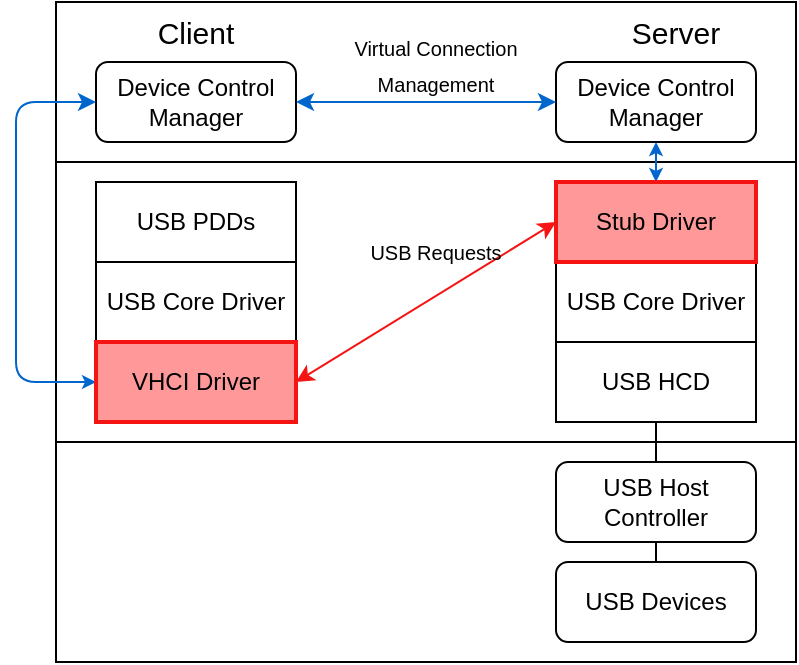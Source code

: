 <mxfile>
    <diagram id="zWDdNcj_KzXklL5AM0wb" name="第 1 页">
        <mxGraphModel dx="792" dy="445" grid="1" gridSize="10" guides="1" tooltips="1" connect="1" arrows="1" fold="1" page="1" pageScale="1" pageWidth="1169" pageHeight="827" math="0" shadow="0">
            <root>
                <mxCell id="0"/>
                <mxCell id="1" parent="0"/>
                <mxCell id="72" value="" style="rounded=0;whiteSpace=wrap;html=1;strokeColor=#000000;strokeWidth=1;fontSize=10;fillColor=none;" vertex="1" parent="1">
                    <mxGeometry x="500" y="170" width="370" height="80" as="geometry"/>
                </mxCell>
                <mxCell id="73" value="" style="rounded=0;whiteSpace=wrap;html=1;strokeColor=#000000;strokeWidth=1;fontSize=10;fillColor=none;" vertex="1" parent="1">
                    <mxGeometry x="500" y="250" width="370" height="140" as="geometry"/>
                </mxCell>
                <mxCell id="42" value="Device Control Manager" style="rounded=1;whiteSpace=wrap;html=1;" vertex="1" parent="1">
                    <mxGeometry x="520" y="200" width="100" height="40" as="geometry"/>
                </mxCell>
                <mxCell id="43" value="Device Control Manager" style="rounded=1;whiteSpace=wrap;html=1;" vertex="1" parent="1">
                    <mxGeometry x="750" y="200" width="100" height="40" as="geometry"/>
                </mxCell>
                <mxCell id="44" value="USB PDDs" style="rounded=0;whiteSpace=wrap;html=1;" vertex="1" parent="1">
                    <mxGeometry x="520" y="260" width="100" height="40" as="geometry"/>
                </mxCell>
                <mxCell id="49" value="USB HCD" style="rounded=0;whiteSpace=wrap;html=1;" vertex="1" parent="1">
                    <mxGeometry x="750" y="340" width="100" height="40" as="geometry"/>
                </mxCell>
                <mxCell id="51" value="&lt;font style=&quot;font-size: 15px;&quot;&gt;Client&lt;/font&gt;" style="text;html=1;strokeColor=none;fillColor=none;align=center;verticalAlign=middle;whiteSpace=wrap;rounded=0;" vertex="1" parent="1">
                    <mxGeometry x="540" y="170" width="60" height="30" as="geometry"/>
                </mxCell>
                <mxCell id="52" value="&lt;font style=&quot;font-size: 15px;&quot;&gt;Server&lt;/font&gt;" style="text;html=1;strokeColor=none;fillColor=none;align=center;verticalAlign=middle;whiteSpace=wrap;rounded=0;" vertex="1" parent="1">
                    <mxGeometry x="780" y="170" width="60" height="30" as="geometry"/>
                </mxCell>
                <mxCell id="53" value="" style="endArrow=classic;startArrow=classic;html=1;fontSize=15;exitX=1;exitY=0.5;exitDx=0;exitDy=0;entryX=0;entryY=0.5;entryDx=0;entryDy=0;strokeColor=#0066CC;" edge="1" parent="1" source="42" target="43">
                    <mxGeometry width="50" height="50" relative="1" as="geometry">
                        <mxPoint x="770" y="320" as="sourcePoint"/>
                        <mxPoint x="820" y="270" as="targetPoint"/>
                    </mxGeometry>
                </mxCell>
                <mxCell id="54" value="&lt;font style=&quot;font-size: 10px;&quot;&gt;Virtual Connection&lt;br&gt;Management&lt;br&gt;&lt;/font&gt;" style="text;html=1;strokeColor=none;fillColor=none;align=center;verticalAlign=middle;whiteSpace=wrap;rounded=0;fontSize=15;" vertex="1" parent="1">
                    <mxGeometry x="640" y="180" width="100" height="40" as="geometry"/>
                </mxCell>
                <mxCell id="55" value="" style="endArrow=classic;startArrow=classic;html=1;fontSize=12;strokeColor=#F51414;exitX=1;exitY=0.5;exitDx=0;exitDy=0;entryX=0;entryY=0.5;entryDx=0;entryDy=0;strokeWidth=1;endSize=6;" edge="1" parent="1" source="46" target="62">
                    <mxGeometry width="50" height="50" relative="1" as="geometry">
                        <mxPoint x="770" y="262.5" as="sourcePoint"/>
                        <mxPoint x="740" y="261.25" as="targetPoint"/>
                    </mxGeometry>
                </mxCell>
                <mxCell id="56" value="&lt;font style=&quot;&quot;&gt;&lt;font style=&quot;font-size: 10px;&quot;&gt;USB Requests&lt;/font&gt;&lt;br&gt;&lt;/font&gt;" style="text;html=1;strokeColor=none;fillColor=none;align=center;verticalAlign=middle;whiteSpace=wrap;rounded=0;fontSize=15;" vertex="1" parent="1">
                    <mxGeometry x="655" y="282.5" width="70" height="20" as="geometry"/>
                </mxCell>
                <mxCell id="60" value="" style="endArrow=classic;startArrow=classic;html=1;strokeColor=#0066CC;fontSize=10;entryX=0.5;entryY=1;entryDx=0;entryDy=0;exitX=0.5;exitY=0;exitDx=0;exitDy=0;endSize=4;startSize=4;" edge="1" parent="1" source="62" target="43">
                    <mxGeometry width="50" height="50" relative="1" as="geometry">
                        <mxPoint x="800" y="262.5" as="sourcePoint"/>
                        <mxPoint x="820" y="340" as="targetPoint"/>
                    </mxGeometry>
                </mxCell>
                <mxCell id="61" value="" style="endArrow=classic;startArrow=classic;html=1;strokeColor=#0066CC;strokeWidth=1;fontSize=10;startSize=4;endSize=6;exitX=0;exitY=0.5;exitDx=0;exitDy=0;entryX=0;entryY=0.5;entryDx=0;entryDy=0;" edge="1" parent="1" source="46" target="42">
                    <mxGeometry width="50" height="50" relative="1" as="geometry">
                        <mxPoint x="770" y="390" as="sourcePoint"/>
                        <mxPoint x="820" y="340" as="targetPoint"/>
                        <Array as="points">
                            <mxPoint x="480" y="360"/>
                            <mxPoint x="480" y="290"/>
                            <mxPoint x="480" y="220"/>
                        </Array>
                    </mxGeometry>
                </mxCell>
                <mxCell id="63" value="USB Core Driver" style="rounded=0;whiteSpace=wrap;html=1;" vertex="1" parent="1">
                    <mxGeometry x="750" y="300" width="100" height="40" as="geometry"/>
                </mxCell>
                <mxCell id="62" value="Stub Driver" style="rounded=0;whiteSpace=wrap;html=1;strokeWidth=2;strokeColor=#F51414;fillColor=#FF9999;" vertex="1" parent="1">
                    <mxGeometry x="750" y="260" width="100" height="40" as="geometry"/>
                </mxCell>
                <mxCell id="65" value="USB Host Controller" style="rounded=1;whiteSpace=wrap;html=1;" vertex="1" parent="1">
                    <mxGeometry x="750" y="400" width="100" height="40" as="geometry"/>
                </mxCell>
                <mxCell id="66" value="USB Devices" style="rounded=1;whiteSpace=wrap;html=1;" vertex="1" parent="1">
                    <mxGeometry x="750" y="450" width="100" height="40" as="geometry"/>
                </mxCell>
                <mxCell id="69" value="USB Core Driver" style="rounded=0;whiteSpace=wrap;html=1;" vertex="1" parent="1">
                    <mxGeometry x="520" y="300" width="100" height="40" as="geometry"/>
                </mxCell>
                <mxCell id="46" value="VHCI Driver" style="rounded=0;whiteSpace=wrap;html=1;strokeColor=#F51414;fillColor=#FF9999;strokeWidth=2;" vertex="1" parent="1">
                    <mxGeometry x="520" y="340" width="100" height="40" as="geometry"/>
                </mxCell>
                <mxCell id="74" value="" style="endArrow=none;html=1;strokeColor=#000000;strokeWidth=1;fontSize=10;startSize=4;endSize=6;exitX=0.5;exitY=0;exitDx=0;exitDy=0;entryX=0.5;entryY=1;entryDx=0;entryDy=0;" edge="1" parent="1" source="65" target="49">
                    <mxGeometry width="50" height="50" relative="1" as="geometry">
                        <mxPoint x="770" y="390" as="sourcePoint"/>
                        <mxPoint x="950" y="370" as="targetPoint"/>
                    </mxGeometry>
                </mxCell>
                <mxCell id="75" value="" style="endArrow=none;html=1;strokeColor=#000000;strokeWidth=1;fontSize=10;startSize=4;endSize=6;exitX=0.5;exitY=0;exitDx=0;exitDy=0;entryX=0.5;entryY=1;entryDx=0;entryDy=0;" edge="1" parent="1" source="66" target="65">
                    <mxGeometry width="50" height="50" relative="1" as="geometry">
                        <mxPoint x="810" y="410" as="sourcePoint"/>
                        <mxPoint x="900" y="440" as="targetPoint"/>
                    </mxGeometry>
                </mxCell>
                <mxCell id="76" value="" style="rounded=0;whiteSpace=wrap;html=1;strokeColor=#000000;strokeWidth=1;fontSize=10;fillColor=none;" vertex="1" parent="1">
                    <mxGeometry x="500" y="390" width="370" height="110" as="geometry"/>
                </mxCell>
            </root>
        </mxGraphModel>
    </diagram>
</mxfile>